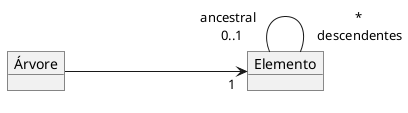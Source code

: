 @startuml mod04ima02 
object "Árvore" as ar 
object "Elemento" as el 

left to right direction
ar ----> "1 \n" el  
el "ancestral \n 0..1"--- " * \n descendentes" el
@enduml